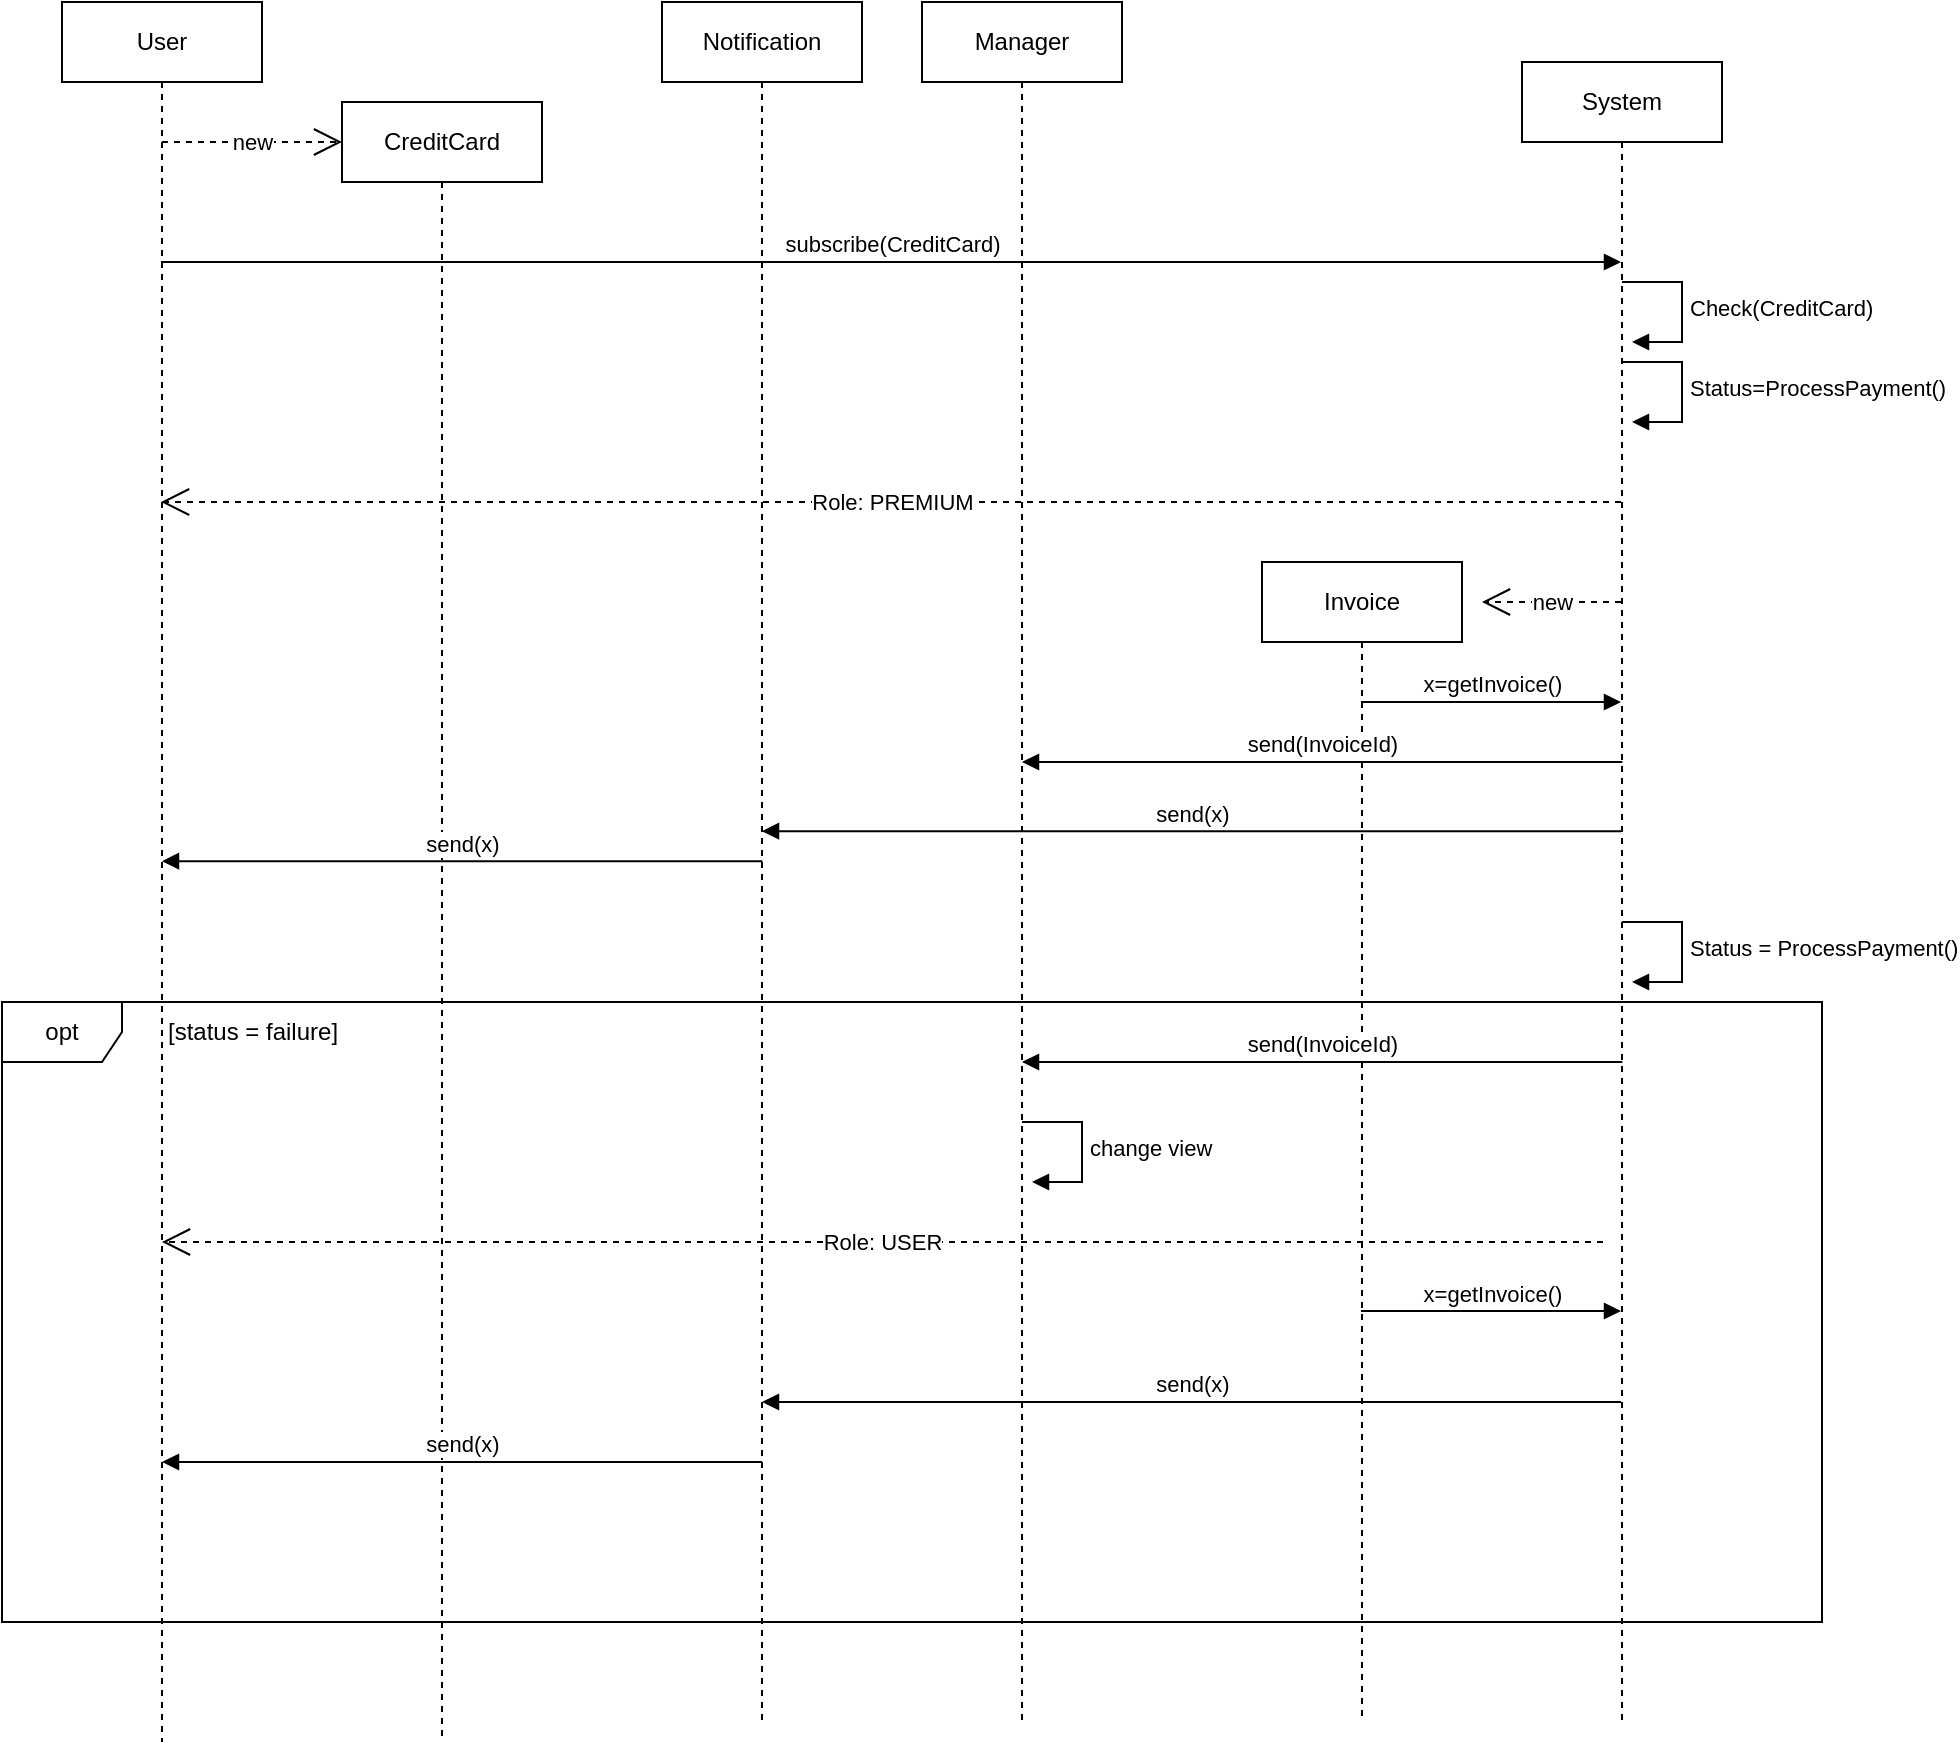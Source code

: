 <mxfile version="22.0.2" type="device">
  <diagram name="Page-1" id="2YBvvXClWsGukQMizWep">
    <mxGraphModel dx="1507" dy="1007" grid="1" gridSize="10" guides="1" tooltips="1" connect="1" arrows="1" fold="1" page="1" pageScale="1" pageWidth="850" pageHeight="1100" math="0" shadow="0">
      <root>
        <mxCell id="0" />
        <mxCell id="1" parent="0" />
        <mxCell id="aM9ryv3xv72pqoxQDRHE-1" value="User" style="shape=umlLifeline;perimeter=lifelinePerimeter;whiteSpace=wrap;html=1;container=0;dropTarget=0;collapsible=0;recursiveResize=0;outlineConnect=0;portConstraint=eastwest;newEdgeStyle={&quot;edgeStyle&quot;:&quot;elbowEdgeStyle&quot;,&quot;elbow&quot;:&quot;vertical&quot;,&quot;curved&quot;:0,&quot;rounded&quot;:0};" parent="1" vertex="1">
          <mxGeometry x="40" y="40" width="100" height="870" as="geometry" />
        </mxCell>
        <mxCell id="aM9ryv3xv72pqoxQDRHE-5" value="Invoice" style="shape=umlLifeline;perimeter=lifelinePerimeter;whiteSpace=wrap;html=1;container=0;dropTarget=0;collapsible=0;recursiveResize=0;outlineConnect=0;portConstraint=eastwest;newEdgeStyle={&quot;edgeStyle&quot;:&quot;elbowEdgeStyle&quot;,&quot;elbow&quot;:&quot;vertical&quot;,&quot;curved&quot;:0,&quot;rounded&quot;:0};" parent="1" vertex="1">
          <mxGeometry x="640" y="320" width="100" height="580" as="geometry" />
        </mxCell>
        <mxCell id="dhgrQYd4xHuUJtjXPRZH-1" value="Notification" style="shape=umlLifeline;perimeter=lifelinePerimeter;whiteSpace=wrap;html=1;container=0;dropTarget=0;collapsible=0;recursiveResize=0;outlineConnect=0;portConstraint=eastwest;newEdgeStyle={&quot;edgeStyle&quot;:&quot;elbowEdgeStyle&quot;,&quot;elbow&quot;:&quot;vertical&quot;,&quot;curved&quot;:0,&quot;rounded&quot;:0};" parent="1" vertex="1">
          <mxGeometry x="340" y="40" width="100" height="860" as="geometry" />
        </mxCell>
        <mxCell id="dhgrQYd4xHuUJtjXPRZH-3" value="System" style="shape=umlLifeline;perimeter=lifelinePerimeter;whiteSpace=wrap;html=1;container=0;dropTarget=0;collapsible=0;recursiveResize=0;outlineConnect=0;portConstraint=eastwest;newEdgeStyle={&quot;edgeStyle&quot;:&quot;elbowEdgeStyle&quot;,&quot;elbow&quot;:&quot;vertical&quot;,&quot;curved&quot;:0,&quot;rounded&quot;:0};" parent="1" vertex="1">
          <mxGeometry x="770" y="70" width="100" height="830" as="geometry" />
        </mxCell>
        <mxCell id="dhgrQYd4xHuUJtjXPRZH-12" value="Check(CreditCard)" style="html=1;align=left;spacingLeft=2;endArrow=block;rounded=0;edgeStyle=orthogonalEdgeStyle;curved=0;rounded=0;" parent="dhgrQYd4xHuUJtjXPRZH-3" edge="1">
          <mxGeometry relative="1" as="geometry">
            <mxPoint x="50" y="110" as="sourcePoint" />
            <Array as="points">
              <mxPoint x="80" y="140" />
            </Array>
            <mxPoint x="55" y="140" as="targetPoint" />
          </mxGeometry>
        </mxCell>
        <mxCell id="dhgrQYd4xHuUJtjXPRZH-5" value="CreditCard" style="shape=umlLifeline;perimeter=lifelinePerimeter;whiteSpace=wrap;html=1;container=0;dropTarget=0;collapsible=0;recursiveResize=0;outlineConnect=0;portConstraint=eastwest;newEdgeStyle={&quot;edgeStyle&quot;:&quot;elbowEdgeStyle&quot;,&quot;elbow&quot;:&quot;vertical&quot;,&quot;curved&quot;:0,&quot;rounded&quot;:0};" parent="1" vertex="1">
          <mxGeometry x="180" y="90" width="100" height="820" as="geometry" />
        </mxCell>
        <mxCell id="dhgrQYd4xHuUJtjXPRZH-8" value="subscribe(CreditCard)" style="html=1;verticalAlign=bottom;endArrow=block;curved=0;rounded=0;" parent="1" target="dhgrQYd4xHuUJtjXPRZH-3" edge="1">
          <mxGeometry width="80" relative="1" as="geometry">
            <mxPoint x="89.5" y="170" as="sourcePoint" />
            <mxPoint x="679.5" y="170" as="targetPoint" />
          </mxGeometry>
        </mxCell>
        <mxCell id="dhgrQYd4xHuUJtjXPRZH-15" value="new" style="endArrow=open;endSize=12;dashed=1;html=1;rounded=0;" parent="1" source="aM9ryv3xv72pqoxQDRHE-1" edge="1">
          <mxGeometry width="160" relative="1" as="geometry">
            <mxPoint x="100" y="110" as="sourcePoint" />
            <mxPoint x="180" y="110" as="targetPoint" />
          </mxGeometry>
        </mxCell>
        <mxCell id="dhgrQYd4xHuUJtjXPRZH-16" value="Role: PREMIUM" style="endArrow=open;endSize=12;dashed=1;html=1;rounded=0;" parent="1" source="dhgrQYd4xHuUJtjXPRZH-3" edge="1">
          <mxGeometry width="160" relative="1" as="geometry">
            <mxPoint x="679.5" y="290" as="sourcePoint" />
            <mxPoint x="89.5" y="290" as="targetPoint" />
          </mxGeometry>
        </mxCell>
        <mxCell id="dhgrQYd4xHuUJtjXPRZH-17" value="Status=ProcessPayment()" style="html=1;align=left;spacingLeft=2;endArrow=block;rounded=0;edgeStyle=orthogonalEdgeStyle;curved=0;rounded=0;" parent="1" edge="1">
          <mxGeometry relative="1" as="geometry">
            <mxPoint x="820" y="220" as="sourcePoint" />
            <Array as="points">
              <mxPoint x="850" y="250" />
            </Array>
            <mxPoint x="825" y="250" as="targetPoint" />
          </mxGeometry>
        </mxCell>
        <mxCell id="dhgrQYd4xHuUJtjXPRZH-18" value="new" style="endArrow=open;endSize=12;dashed=1;html=1;rounded=0;" parent="1" edge="1">
          <mxGeometry width="160" relative="1" as="geometry">
            <mxPoint x="819.5" y="340" as="sourcePoint" />
            <mxPoint x="750" y="340" as="targetPoint" />
          </mxGeometry>
        </mxCell>
        <mxCell id="dhgrQYd4xHuUJtjXPRZH-19" value="send(x)" style="html=1;verticalAlign=bottom;endArrow=block;curved=0;rounded=0;" parent="1" edge="1">
          <mxGeometry width="80" relative="1" as="geometry">
            <mxPoint x="819.5" y="454.57" as="sourcePoint" />
            <mxPoint x="390" y="454.57" as="targetPoint" />
          </mxGeometry>
        </mxCell>
        <mxCell id="dhgrQYd4xHuUJtjXPRZH-20" value="x=getInvoice()" style="html=1;verticalAlign=bottom;endArrow=block;curved=0;rounded=0;" parent="1" edge="1">
          <mxGeometry width="80" relative="1" as="geometry">
            <mxPoint x="689.5" y="390" as="sourcePoint" />
            <mxPoint x="819.5" y="390" as="targetPoint" />
          </mxGeometry>
        </mxCell>
        <mxCell id="dhgrQYd4xHuUJtjXPRZH-21" value="send(x)" style="html=1;verticalAlign=bottom;endArrow=block;curved=0;rounded=0;" parent="1" edge="1">
          <mxGeometry width="80" relative="1" as="geometry">
            <mxPoint x="390.19" y="469.57" as="sourcePoint" />
            <mxPoint x="90.0" y="469.57" as="targetPoint" />
          </mxGeometry>
        </mxCell>
        <mxCell id="dhgrQYd4xHuUJtjXPRZH-22" value="Manager" style="shape=umlLifeline;perimeter=lifelinePerimeter;whiteSpace=wrap;html=1;container=0;dropTarget=0;collapsible=0;recursiveResize=0;outlineConnect=0;portConstraint=eastwest;newEdgeStyle={&quot;edgeStyle&quot;:&quot;elbowEdgeStyle&quot;,&quot;elbow&quot;:&quot;vertical&quot;,&quot;curved&quot;:0,&quot;rounded&quot;:0};" parent="1" vertex="1">
          <mxGeometry x="470" y="40" width="100" height="860" as="geometry" />
        </mxCell>
        <mxCell id="dhgrQYd4xHuUJtjXPRZH-24" value="send(InvoiceId)" style="html=1;verticalAlign=bottom;endArrow=block;curved=0;rounded=0;" parent="1" target="dhgrQYd4xHuUJtjXPRZH-22" edge="1">
          <mxGeometry width="80" relative="1" as="geometry">
            <mxPoint x="820.19" y="570" as="sourcePoint" />
            <mxPoint x="690" y="570.5" as="targetPoint" />
          </mxGeometry>
        </mxCell>
        <mxCell id="dhgrQYd4xHuUJtjXPRZH-25" value="Status = ProcessPayment()" style="html=1;align=left;spacingLeft=2;endArrow=block;rounded=0;edgeStyle=orthogonalEdgeStyle;curved=0;rounded=0;" parent="1" edge="1">
          <mxGeometry relative="1" as="geometry">
            <mxPoint x="820" y="500" as="sourcePoint" />
            <Array as="points">
              <mxPoint x="850" y="530" />
            </Array>
            <mxPoint x="825" y="530" as="targetPoint" />
          </mxGeometry>
        </mxCell>
        <mxCell id="dhgrQYd4xHuUJtjXPRZH-26" value="opt" style="shape=umlFrame;whiteSpace=wrap;html=1;pointerEvents=0;" parent="1" vertex="1">
          <mxGeometry x="10" y="540" width="910" height="310" as="geometry" />
        </mxCell>
        <mxCell id="dhgrQYd4xHuUJtjXPRZH-27" value="[status = failure]" style="text;html=1;align=center;verticalAlign=middle;resizable=0;points=[];autosize=1;strokeColor=none;fillColor=none;" parent="1" vertex="1">
          <mxGeometry x="80" y="540" width="110" height="30" as="geometry" />
        </mxCell>
        <mxCell id="dhgrQYd4xHuUJtjXPRZH-29" value="send(InvoiceId)" style="html=1;verticalAlign=bottom;endArrow=block;curved=0;rounded=0;" parent="1" edge="1">
          <mxGeometry width="80" relative="1" as="geometry">
            <mxPoint x="820.19" y="420" as="sourcePoint" />
            <mxPoint x="520" y="420" as="targetPoint" />
          </mxGeometry>
        </mxCell>
        <mxCell id="dhgrQYd4xHuUJtjXPRZH-30" value="Role: USER" style="endArrow=open;endSize=12;dashed=1;html=1;rounded=0;" parent="1" edge="1">
          <mxGeometry width="160" relative="1" as="geometry">
            <mxPoint x="810.5" y="660" as="sourcePoint" />
            <mxPoint x="90" y="660" as="targetPoint" />
          </mxGeometry>
        </mxCell>
        <mxCell id="dhgrQYd4xHuUJtjXPRZH-31" value="x=getInvoice()" style="html=1;verticalAlign=bottom;endArrow=block;curved=0;rounded=0;" parent="1" edge="1">
          <mxGeometry width="80" relative="1" as="geometry">
            <mxPoint x="689.5" y="694.5" as="sourcePoint" />
            <mxPoint x="819.5" y="694.5" as="targetPoint" />
          </mxGeometry>
        </mxCell>
        <mxCell id="dhgrQYd4xHuUJtjXPRZH-32" value="send(x)" style="html=1;verticalAlign=bottom;endArrow=block;curved=0;rounded=0;" parent="1" edge="1">
          <mxGeometry width="80" relative="1" as="geometry">
            <mxPoint x="819.5" y="740" as="sourcePoint" />
            <mxPoint x="390" y="740" as="targetPoint" />
          </mxGeometry>
        </mxCell>
        <mxCell id="dhgrQYd4xHuUJtjXPRZH-33" value="send(x)" style="html=1;verticalAlign=bottom;endArrow=block;curved=0;rounded=0;" parent="1" edge="1">
          <mxGeometry width="80" relative="1" as="geometry">
            <mxPoint x="390" y="770" as="sourcePoint" />
            <mxPoint x="90" y="770" as="targetPoint" />
          </mxGeometry>
        </mxCell>
        <mxCell id="dhgrQYd4xHuUJtjXPRZH-34" value="change view" style="html=1;align=left;spacingLeft=2;endArrow=block;rounded=0;edgeStyle=orthogonalEdgeStyle;curved=0;rounded=0;" parent="1" edge="1">
          <mxGeometry relative="1" as="geometry">
            <mxPoint x="520" y="600" as="sourcePoint" />
            <Array as="points">
              <mxPoint x="550" y="630" />
            </Array>
            <mxPoint x="525" y="630" as="targetPoint" />
          </mxGeometry>
        </mxCell>
      </root>
    </mxGraphModel>
  </diagram>
</mxfile>
